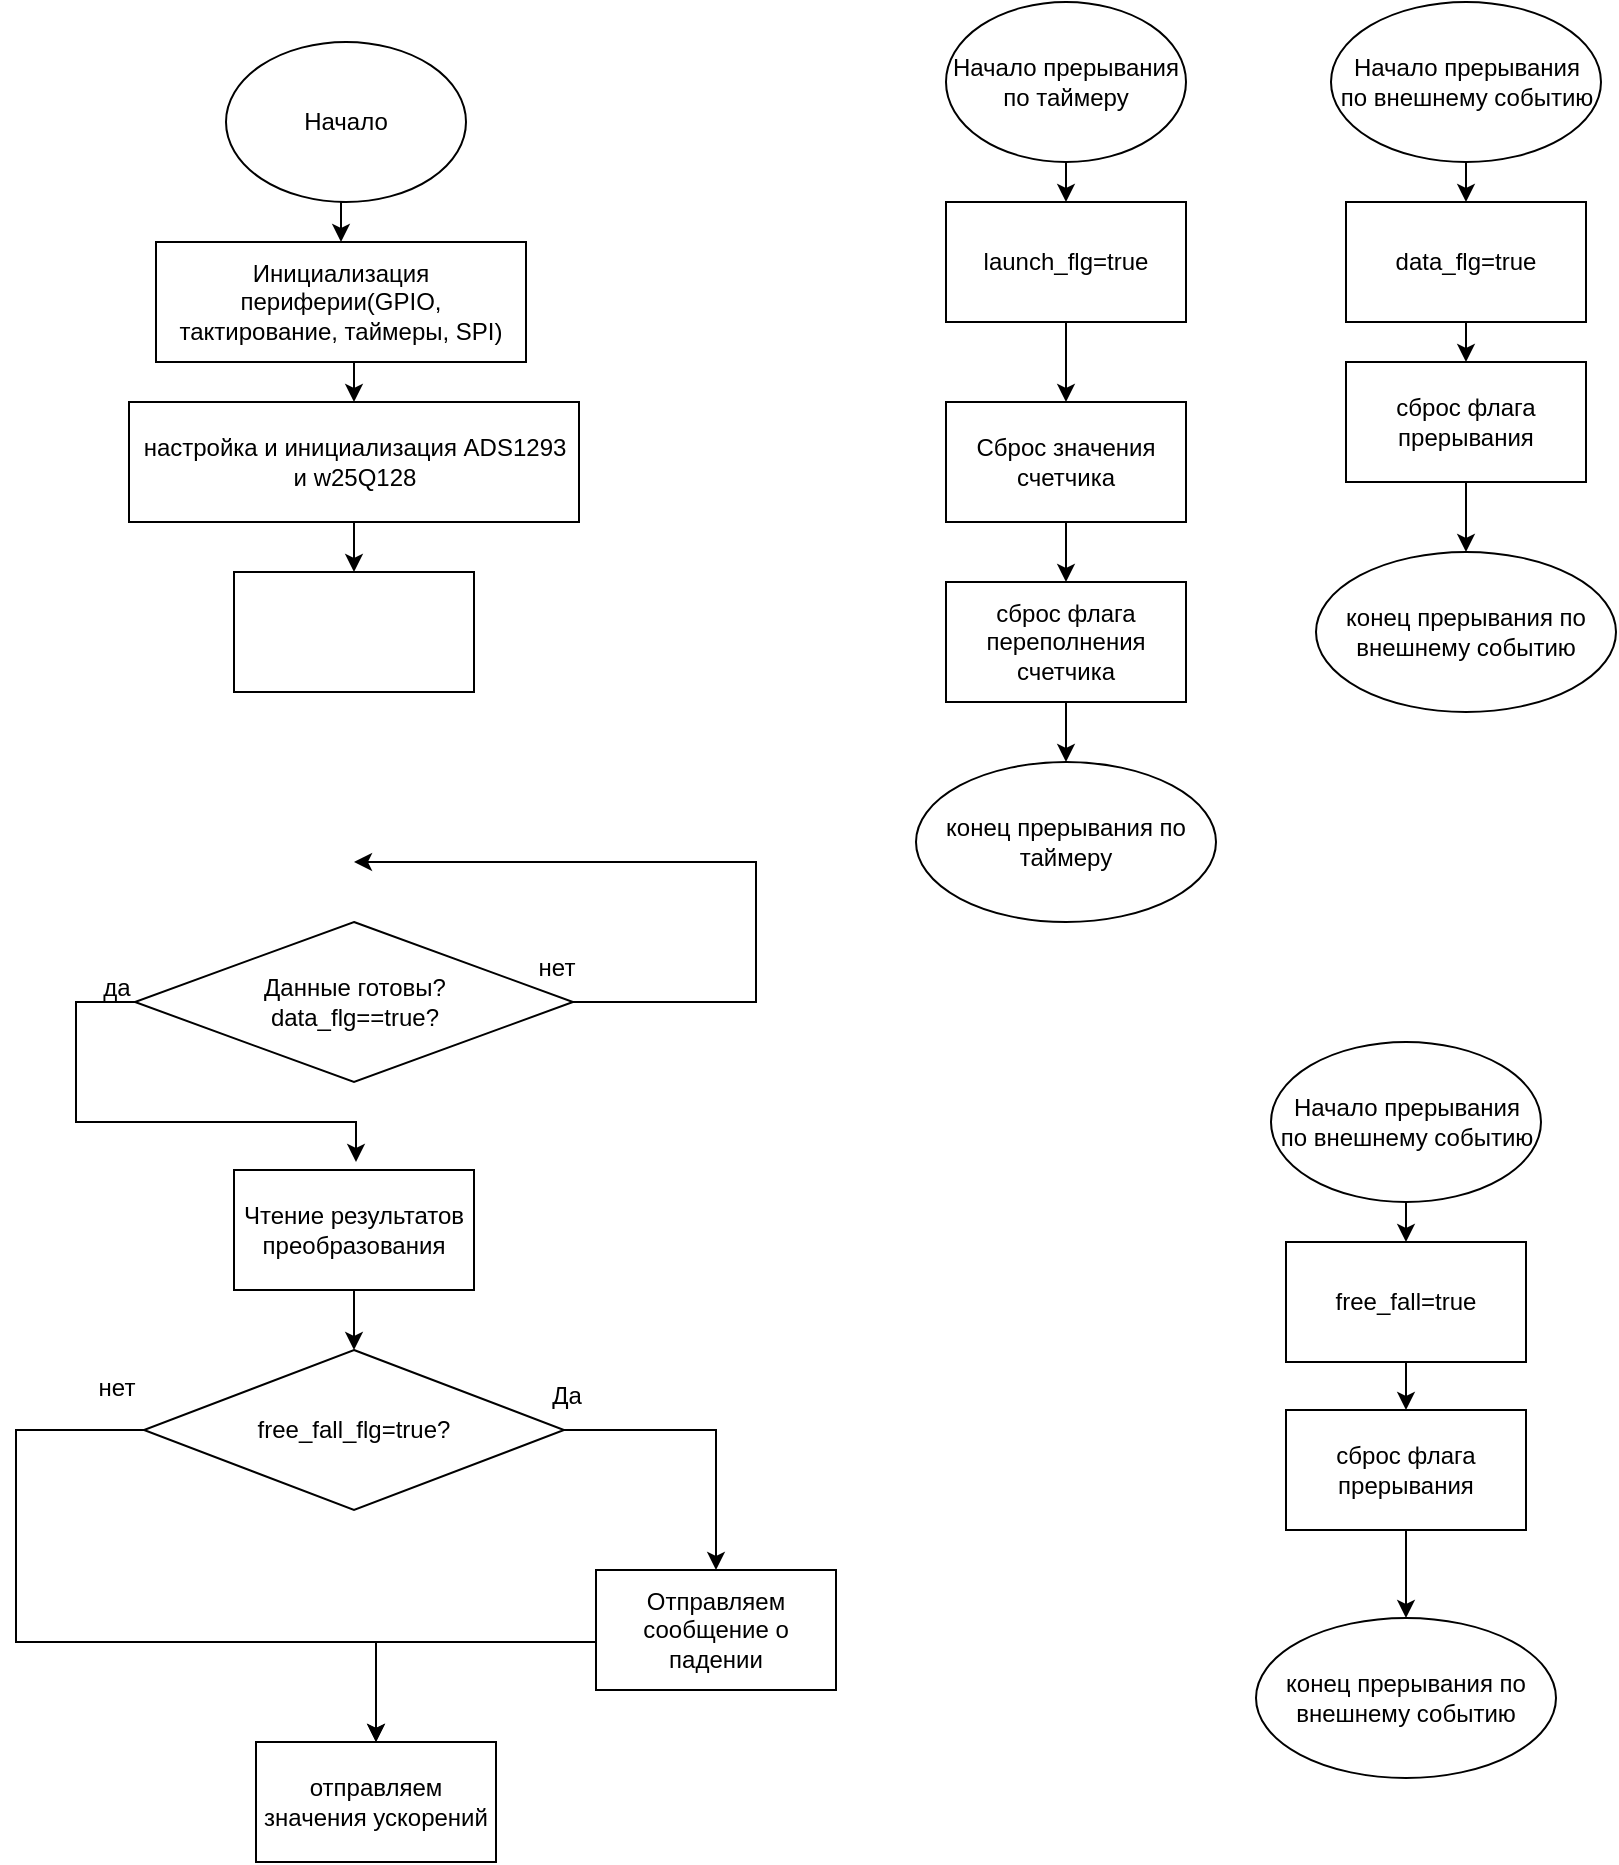 <mxfile version="21.3.7" type="device">
  <diagram id="C5RBs43oDa-KdzZeNtuy" name="Page-1">
    <mxGraphModel dx="880" dy="595" grid="1" gridSize="10" guides="1" tooltips="1" connect="1" arrows="1" fold="1" page="1" pageScale="1" pageWidth="827" pageHeight="1169" math="0" shadow="0">
      <root>
        <mxCell id="WIyWlLk6GJQsqaUBKTNV-0" />
        <mxCell id="WIyWlLk6GJQsqaUBKTNV-1" parent="WIyWlLk6GJQsqaUBKTNV-0" />
        <mxCell id="0jioDBSxinuSy6Dj_WKI-5" style="edgeStyle=orthogonalEdgeStyle;rounded=0;orthogonalLoop=1;jettySize=auto;html=1;exitX=0.5;exitY=1;exitDx=0;exitDy=0;entryX=0.5;entryY=0;entryDx=0;entryDy=0;" parent="WIyWlLk6GJQsqaUBKTNV-1" source="0jioDBSxinuSy6Dj_WKI-1" target="0jioDBSxinuSy6Dj_WKI-2" edge="1">
          <mxGeometry relative="1" as="geometry" />
        </mxCell>
        <mxCell id="0jioDBSxinuSy6Dj_WKI-1" value="Начало" style="ellipse;whiteSpace=wrap;html=1;" parent="WIyWlLk6GJQsqaUBKTNV-1" vertex="1">
          <mxGeometry x="125" y="20" width="120" height="80" as="geometry" />
        </mxCell>
        <mxCell id="0jioDBSxinuSy6Dj_WKI-6" style="edgeStyle=orthogonalEdgeStyle;rounded=0;orthogonalLoop=1;jettySize=auto;html=1;exitX=0.5;exitY=1;exitDx=0;exitDy=0;entryX=0.5;entryY=0;entryDx=0;entryDy=0;" parent="WIyWlLk6GJQsqaUBKTNV-1" source="0jioDBSxinuSy6Dj_WKI-2" target="0jioDBSxinuSy6Dj_WKI-3" edge="1">
          <mxGeometry relative="1" as="geometry" />
        </mxCell>
        <mxCell id="0jioDBSxinuSy6Dj_WKI-2" value="Инициализация периферии(GPIO, тактирование, таймеры, SPI)" style="rounded=0;whiteSpace=wrap;html=1;" parent="WIyWlLk6GJQsqaUBKTNV-1" vertex="1">
          <mxGeometry x="90" y="120" width="185" height="60" as="geometry" />
        </mxCell>
        <mxCell id="pyjn3Dc_uKsliZO7ZJGd-1" value="" style="edgeStyle=orthogonalEdgeStyle;rounded=0;orthogonalLoop=1;jettySize=auto;html=1;" edge="1" parent="WIyWlLk6GJQsqaUBKTNV-1" source="0jioDBSxinuSy6Dj_WKI-3" target="pyjn3Dc_uKsliZO7ZJGd-0">
          <mxGeometry relative="1" as="geometry" />
        </mxCell>
        <mxCell id="0jioDBSxinuSy6Dj_WKI-3" value="настройка и инициализация ADS1293 &lt;br&gt;и w25Q128" style="rounded=0;whiteSpace=wrap;html=1;" parent="WIyWlLk6GJQsqaUBKTNV-1" vertex="1">
          <mxGeometry x="76.5" y="200" width="225" height="60" as="geometry" />
        </mxCell>
        <mxCell id="l1M4cIT7hZX_P5jJNtjx-0" style="edgeStyle=orthogonalEdgeStyle;rounded=0;orthogonalLoop=1;jettySize=auto;html=1;exitX=0.5;exitY=1;exitDx=0;exitDy=0;entryX=0.5;entryY=0;entryDx=0;entryDy=0;" parent="WIyWlLk6GJQsqaUBKTNV-1" source="l1M4cIT7hZX_P5jJNtjx-1" target="l1M4cIT7hZX_P5jJNtjx-3" edge="1">
          <mxGeometry relative="1" as="geometry" />
        </mxCell>
        <mxCell id="l1M4cIT7hZX_P5jJNtjx-1" value="Начало прерывания&lt;br&gt;по таймеру" style="ellipse;whiteSpace=wrap;html=1;" parent="WIyWlLk6GJQsqaUBKTNV-1" vertex="1">
          <mxGeometry x="485" width="120" height="80" as="geometry" />
        </mxCell>
        <mxCell id="l1M4cIT7hZX_P5jJNtjx-2" style="edgeStyle=orthogonalEdgeStyle;rounded=0;orthogonalLoop=1;jettySize=auto;html=1;exitX=0.5;exitY=1;exitDx=0;exitDy=0;entryX=0.5;entryY=0;entryDx=0;entryDy=0;" parent="WIyWlLk6GJQsqaUBKTNV-1" source="l1M4cIT7hZX_P5jJNtjx-3" target="l1M4cIT7hZX_P5jJNtjx-4" edge="1">
          <mxGeometry relative="1" as="geometry">
            <mxPoint x="545" y="180" as="targetPoint" />
          </mxGeometry>
        </mxCell>
        <mxCell id="l1M4cIT7hZX_P5jJNtjx-3" value="launch_flg=true" style="rounded=0;whiteSpace=wrap;html=1;" parent="WIyWlLk6GJQsqaUBKTNV-1" vertex="1">
          <mxGeometry x="485" y="100" width="120" height="60" as="geometry" />
        </mxCell>
        <mxCell id="l1M4cIT7hZX_P5jJNtjx-7" value="" style="edgeStyle=orthogonalEdgeStyle;rounded=0;orthogonalLoop=1;jettySize=auto;html=1;" parent="WIyWlLk6GJQsqaUBKTNV-1" source="l1M4cIT7hZX_P5jJNtjx-4" target="l1M4cIT7hZX_P5jJNtjx-6" edge="1">
          <mxGeometry relative="1" as="geometry" />
        </mxCell>
        <mxCell id="l1M4cIT7hZX_P5jJNtjx-4" value="Сброс значения счетчика" style="whiteSpace=wrap;html=1;rounded=0;" parent="WIyWlLk6GJQsqaUBKTNV-1" vertex="1">
          <mxGeometry x="485" y="200" width="120" height="60" as="geometry" />
        </mxCell>
        <mxCell id="l1M4cIT7hZX_P5jJNtjx-9" value="" style="edgeStyle=orthogonalEdgeStyle;rounded=0;orthogonalLoop=1;jettySize=auto;html=1;" parent="WIyWlLk6GJQsqaUBKTNV-1" source="l1M4cIT7hZX_P5jJNtjx-6" target="l1M4cIT7hZX_P5jJNtjx-8" edge="1">
          <mxGeometry relative="1" as="geometry" />
        </mxCell>
        <mxCell id="l1M4cIT7hZX_P5jJNtjx-6" value="сброс флага переполнения счетчика" style="whiteSpace=wrap;html=1;rounded=0;" parent="WIyWlLk6GJQsqaUBKTNV-1" vertex="1">
          <mxGeometry x="485" y="290" width="120" height="60" as="geometry" />
        </mxCell>
        <mxCell id="l1M4cIT7hZX_P5jJNtjx-8" value="конец прерывания по таймеру" style="ellipse;whiteSpace=wrap;html=1;rounded=0;" parent="WIyWlLk6GJQsqaUBKTNV-1" vertex="1">
          <mxGeometry x="470" y="380" width="150" height="80" as="geometry" />
        </mxCell>
        <mxCell id="l1M4cIT7hZX_P5jJNtjx-10" style="edgeStyle=orthogonalEdgeStyle;rounded=0;orthogonalLoop=1;jettySize=auto;html=1;exitX=0.5;exitY=1;exitDx=0;exitDy=0;entryX=0.5;entryY=0;entryDx=0;entryDy=0;" parent="WIyWlLk6GJQsqaUBKTNV-1" source="l1M4cIT7hZX_P5jJNtjx-11" target="l1M4cIT7hZX_P5jJNtjx-13" edge="1">
          <mxGeometry relative="1" as="geometry" />
        </mxCell>
        <mxCell id="l1M4cIT7hZX_P5jJNtjx-11" value="Начало прерывания&lt;br&gt;по внешнему событию" style="ellipse;whiteSpace=wrap;html=1;" parent="WIyWlLk6GJQsqaUBKTNV-1" vertex="1">
          <mxGeometry x="677.5" width="135" height="80" as="geometry" />
        </mxCell>
        <mxCell id="l1M4cIT7hZX_P5jJNtjx-12" style="edgeStyle=orthogonalEdgeStyle;rounded=0;orthogonalLoop=1;jettySize=auto;html=1;exitX=0.5;exitY=1;exitDx=0;exitDy=0;entryX=0.5;entryY=0;entryDx=0;entryDy=0;" parent="WIyWlLk6GJQsqaUBKTNV-1" source="l1M4cIT7hZX_P5jJNtjx-49" target="l1M4cIT7hZX_P5jJNtjx-18" edge="1">
          <mxGeometry relative="1" as="geometry">
            <mxPoint x="745" y="290.0" as="targetPoint" />
          </mxGeometry>
        </mxCell>
        <mxCell id="l1M4cIT7hZX_P5jJNtjx-13" value="data_flg=true" style="rounded=0;whiteSpace=wrap;html=1;" parent="WIyWlLk6GJQsqaUBKTNV-1" vertex="1">
          <mxGeometry x="685" y="100" width="120" height="60" as="geometry" />
        </mxCell>
        <mxCell id="l1M4cIT7hZX_P5jJNtjx-18" value="конец прерывания по внешнему событию" style="ellipse;whiteSpace=wrap;html=1;rounded=0;" parent="WIyWlLk6GJQsqaUBKTNV-1" vertex="1">
          <mxGeometry x="670" y="275" width="150" height="80" as="geometry" />
        </mxCell>
        <mxCell id="l1M4cIT7hZX_P5jJNtjx-25" style="edgeStyle=orthogonalEdgeStyle;rounded=0;orthogonalLoop=1;jettySize=auto;html=1;exitX=0.5;exitY=1;exitDx=0;exitDy=0;entryX=0.5;entryY=0;entryDx=0;entryDy=0;" parent="WIyWlLk6GJQsqaUBKTNV-1" source="l1M4cIT7hZX_P5jJNtjx-26" target="l1M4cIT7hZX_P5jJNtjx-28" edge="1">
          <mxGeometry relative="1" as="geometry" />
        </mxCell>
        <mxCell id="l1M4cIT7hZX_P5jJNtjx-26" value="Чтение результатов преобразования" style="whiteSpace=wrap;html=1;" parent="WIyWlLk6GJQsqaUBKTNV-1" vertex="1">
          <mxGeometry x="129" y="584" width="120" height="60" as="geometry" />
        </mxCell>
        <mxCell id="l1M4cIT7hZX_P5jJNtjx-27" value="" style="edgeStyle=orthogonalEdgeStyle;rounded=0;orthogonalLoop=1;jettySize=auto;html=1;" parent="WIyWlLk6GJQsqaUBKTNV-1" source="l1M4cIT7hZX_P5jJNtjx-28" target="l1M4cIT7hZX_P5jJNtjx-31" edge="1">
          <mxGeometry relative="1" as="geometry" />
        </mxCell>
        <mxCell id="l1M4cIT7hZX_P5jJNtjx-40" style="edgeStyle=orthogonalEdgeStyle;rounded=0;orthogonalLoop=1;jettySize=auto;html=1;entryX=0.5;entryY=0;entryDx=0;entryDy=0;" parent="WIyWlLk6GJQsqaUBKTNV-1" source="l1M4cIT7hZX_P5jJNtjx-28" target="l1M4cIT7hZX_P5jJNtjx-38" edge="1">
          <mxGeometry relative="1" as="geometry">
            <mxPoint y="810" as="targetPoint" />
            <Array as="points">
              <mxPoint x="20" y="714" />
              <mxPoint x="20" y="820" />
              <mxPoint x="200" y="820" />
            </Array>
          </mxGeometry>
        </mxCell>
        <mxCell id="l1M4cIT7hZX_P5jJNtjx-28" value="free_fall_flg=true?" style="rhombus;whiteSpace=wrap;html=1;" parent="WIyWlLk6GJQsqaUBKTNV-1" vertex="1">
          <mxGeometry x="84" y="674" width="210" height="80" as="geometry" />
        </mxCell>
        <mxCell id="l1M4cIT7hZX_P5jJNtjx-29" value="нет" style="text;html=1;align=center;verticalAlign=middle;resizable=0;points=[];autosize=1;strokeColor=none;fillColor=none;" parent="WIyWlLk6GJQsqaUBKTNV-1" vertex="1">
          <mxGeometry x="50" y="678" width="40" height="30" as="geometry" />
        </mxCell>
        <mxCell id="l1M4cIT7hZX_P5jJNtjx-30" value="Да" style="text;html=1;align=center;verticalAlign=middle;resizable=0;points=[];autosize=1;strokeColor=none;fillColor=none;" parent="WIyWlLk6GJQsqaUBKTNV-1" vertex="1">
          <mxGeometry x="275" y="682" width="40" height="30" as="geometry" />
        </mxCell>
        <mxCell id="l1M4cIT7hZX_P5jJNtjx-39" value="" style="edgeStyle=orthogonalEdgeStyle;rounded=0;orthogonalLoop=1;jettySize=auto;html=1;" parent="WIyWlLk6GJQsqaUBKTNV-1" source="l1M4cIT7hZX_P5jJNtjx-31" target="l1M4cIT7hZX_P5jJNtjx-38" edge="1">
          <mxGeometry relative="1" as="geometry">
            <Array as="points">
              <mxPoint x="200" y="820" />
            </Array>
          </mxGeometry>
        </mxCell>
        <mxCell id="l1M4cIT7hZX_P5jJNtjx-31" value="Отправляем сообщение о падении" style="whiteSpace=wrap;html=1;" parent="WIyWlLk6GJQsqaUBKTNV-1" vertex="1">
          <mxGeometry x="310" y="784" width="120" height="60" as="geometry" />
        </mxCell>
        <mxCell id="l1M4cIT7hZX_P5jJNtjx-34" style="edgeStyle=orthogonalEdgeStyle;rounded=0;orthogonalLoop=1;jettySize=auto;html=1;exitX=0;exitY=0.5;exitDx=0;exitDy=0;" parent="WIyWlLk6GJQsqaUBKTNV-1" source="l1M4cIT7hZX_P5jJNtjx-33" edge="1">
          <mxGeometry relative="1" as="geometry">
            <mxPoint x="190" y="580" as="targetPoint" />
            <Array as="points">
              <mxPoint x="50" y="500" />
              <mxPoint x="50" y="560" />
              <mxPoint x="190" y="560" />
            </Array>
          </mxGeometry>
        </mxCell>
        <mxCell id="l1M4cIT7hZX_P5jJNtjx-37" style="edgeStyle=orthogonalEdgeStyle;rounded=0;orthogonalLoop=1;jettySize=auto;html=1;" parent="WIyWlLk6GJQsqaUBKTNV-1" source="l1M4cIT7hZX_P5jJNtjx-33" edge="1">
          <mxGeometry relative="1" as="geometry">
            <mxPoint x="189" y="430" as="targetPoint" />
            <Array as="points">
              <mxPoint x="390" y="500" />
              <mxPoint x="390" y="430" />
            </Array>
          </mxGeometry>
        </mxCell>
        <mxCell id="l1M4cIT7hZX_P5jJNtjx-33" value="Данные готовы?&lt;br style=&quot;border-color: var(--border-color);&quot;&gt;data_flg==true?" style="rhombus;whiteSpace=wrap;html=1;" parent="WIyWlLk6GJQsqaUBKTNV-1" vertex="1">
          <mxGeometry x="79.5" y="460" width="219" height="80" as="geometry" />
        </mxCell>
        <mxCell id="l1M4cIT7hZX_P5jJNtjx-35" value="да" style="text;html=1;align=center;verticalAlign=middle;resizable=0;points=[];autosize=1;strokeColor=none;fillColor=none;" parent="WIyWlLk6GJQsqaUBKTNV-1" vertex="1">
          <mxGeometry x="50" y="478" width="40" height="30" as="geometry" />
        </mxCell>
        <mxCell id="l1M4cIT7hZX_P5jJNtjx-36" value="нет" style="text;html=1;align=center;verticalAlign=middle;resizable=0;points=[];autosize=1;strokeColor=none;fillColor=none;" parent="WIyWlLk6GJQsqaUBKTNV-1" vertex="1">
          <mxGeometry x="270" y="468" width="40" height="30" as="geometry" />
        </mxCell>
        <mxCell id="l1M4cIT7hZX_P5jJNtjx-38" value="отправляем значения ускорений" style="whiteSpace=wrap;html=1;" parent="WIyWlLk6GJQsqaUBKTNV-1" vertex="1">
          <mxGeometry x="140" y="870" width="120" height="60" as="geometry" />
        </mxCell>
        <mxCell id="l1M4cIT7hZX_P5jJNtjx-41" style="edgeStyle=orthogonalEdgeStyle;rounded=0;orthogonalLoop=1;jettySize=auto;html=1;exitX=0.5;exitY=1;exitDx=0;exitDy=0;entryX=0.5;entryY=0;entryDx=0;entryDy=0;" parent="WIyWlLk6GJQsqaUBKTNV-1" source="l1M4cIT7hZX_P5jJNtjx-42" target="l1M4cIT7hZX_P5jJNtjx-44" edge="1">
          <mxGeometry relative="1" as="geometry" />
        </mxCell>
        <mxCell id="l1M4cIT7hZX_P5jJNtjx-42" value="Начало прерывания&lt;br&gt;по внешнему событию" style="ellipse;whiteSpace=wrap;html=1;" parent="WIyWlLk6GJQsqaUBKTNV-1" vertex="1">
          <mxGeometry x="647.5" y="520" width="135" height="80" as="geometry" />
        </mxCell>
        <mxCell id="l1M4cIT7hZX_P5jJNtjx-43" style="edgeStyle=orthogonalEdgeStyle;rounded=0;orthogonalLoop=1;jettySize=auto;html=1;exitX=0.5;exitY=1;exitDx=0;exitDy=0;entryX=0.5;entryY=0;entryDx=0;entryDy=0;" parent="WIyWlLk6GJQsqaUBKTNV-1" source="l1M4cIT7hZX_P5jJNtjx-46" target="l1M4cIT7hZX_P5jJNtjx-45" edge="1">
          <mxGeometry relative="1" as="geometry">
            <mxPoint x="715" y="810.0" as="targetPoint" />
          </mxGeometry>
        </mxCell>
        <mxCell id="l1M4cIT7hZX_P5jJNtjx-44" value="free_fall=true" style="rounded=0;whiteSpace=wrap;html=1;" parent="WIyWlLk6GJQsqaUBKTNV-1" vertex="1">
          <mxGeometry x="655" y="620" width="120" height="60" as="geometry" />
        </mxCell>
        <mxCell id="l1M4cIT7hZX_P5jJNtjx-45" value="конец прерывания по внешнему событию" style="ellipse;whiteSpace=wrap;html=1;rounded=0;" parent="WIyWlLk6GJQsqaUBKTNV-1" vertex="1">
          <mxGeometry x="640" y="808" width="150" height="80" as="geometry" />
        </mxCell>
        <mxCell id="l1M4cIT7hZX_P5jJNtjx-47" value="" style="edgeStyle=orthogonalEdgeStyle;rounded=0;orthogonalLoop=1;jettySize=auto;html=1;exitX=0.5;exitY=1;exitDx=0;exitDy=0;entryX=0.5;entryY=0;entryDx=0;entryDy=0;" parent="WIyWlLk6GJQsqaUBKTNV-1" source="l1M4cIT7hZX_P5jJNtjx-44" target="l1M4cIT7hZX_P5jJNtjx-46" edge="1">
          <mxGeometry relative="1" as="geometry">
            <mxPoint x="715" y="756" as="targetPoint" />
            <mxPoint x="715" y="680" as="sourcePoint" />
          </mxGeometry>
        </mxCell>
        <mxCell id="l1M4cIT7hZX_P5jJNtjx-46" value="сброс флага прерывания" style="rounded=0;whiteSpace=wrap;html=1;" parent="WIyWlLk6GJQsqaUBKTNV-1" vertex="1">
          <mxGeometry x="655" y="704" width="120" height="60" as="geometry" />
        </mxCell>
        <mxCell id="l1M4cIT7hZX_P5jJNtjx-50" value="" style="edgeStyle=orthogonalEdgeStyle;rounded=0;orthogonalLoop=1;jettySize=auto;html=1;exitX=0.5;exitY=1;exitDx=0;exitDy=0;entryX=0.5;entryY=0;entryDx=0;entryDy=0;" parent="WIyWlLk6GJQsqaUBKTNV-1" source="l1M4cIT7hZX_P5jJNtjx-13" target="l1M4cIT7hZX_P5jJNtjx-49" edge="1">
          <mxGeometry relative="1" as="geometry">
            <mxPoint x="745" y="275" as="targetPoint" />
            <mxPoint x="745" y="160" as="sourcePoint" />
          </mxGeometry>
        </mxCell>
        <mxCell id="l1M4cIT7hZX_P5jJNtjx-49" value="сброс флага прерывания" style="rounded=0;whiteSpace=wrap;html=1;" parent="WIyWlLk6GJQsqaUBKTNV-1" vertex="1">
          <mxGeometry x="685" y="180" width="120" height="60" as="geometry" />
        </mxCell>
        <mxCell id="pyjn3Dc_uKsliZO7ZJGd-0" value="" style="whiteSpace=wrap;html=1;rounded=0;" vertex="1" parent="WIyWlLk6GJQsqaUBKTNV-1">
          <mxGeometry x="129" y="285" width="120" height="60" as="geometry" />
        </mxCell>
      </root>
    </mxGraphModel>
  </diagram>
</mxfile>
